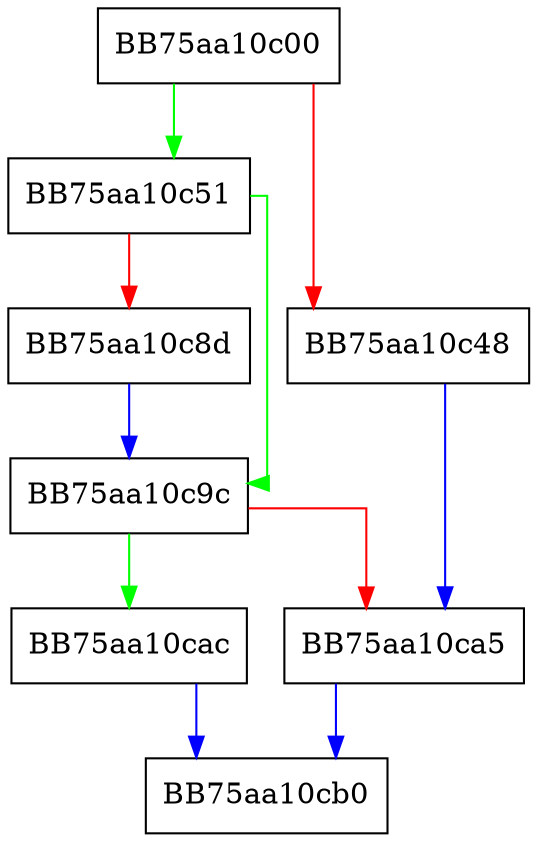 digraph RpfAPI_BuffBMSearch {
  node [shape="box"];
  graph [splines=ortho];
  BB75aa10c00 -> BB75aa10c51 [color="green"];
  BB75aa10c00 -> BB75aa10c48 [color="red"];
  BB75aa10c48 -> BB75aa10ca5 [color="blue"];
  BB75aa10c51 -> BB75aa10c9c [color="green"];
  BB75aa10c51 -> BB75aa10c8d [color="red"];
  BB75aa10c8d -> BB75aa10c9c [color="blue"];
  BB75aa10c9c -> BB75aa10cac [color="green"];
  BB75aa10c9c -> BB75aa10ca5 [color="red"];
  BB75aa10ca5 -> BB75aa10cb0 [color="blue"];
  BB75aa10cac -> BB75aa10cb0 [color="blue"];
}